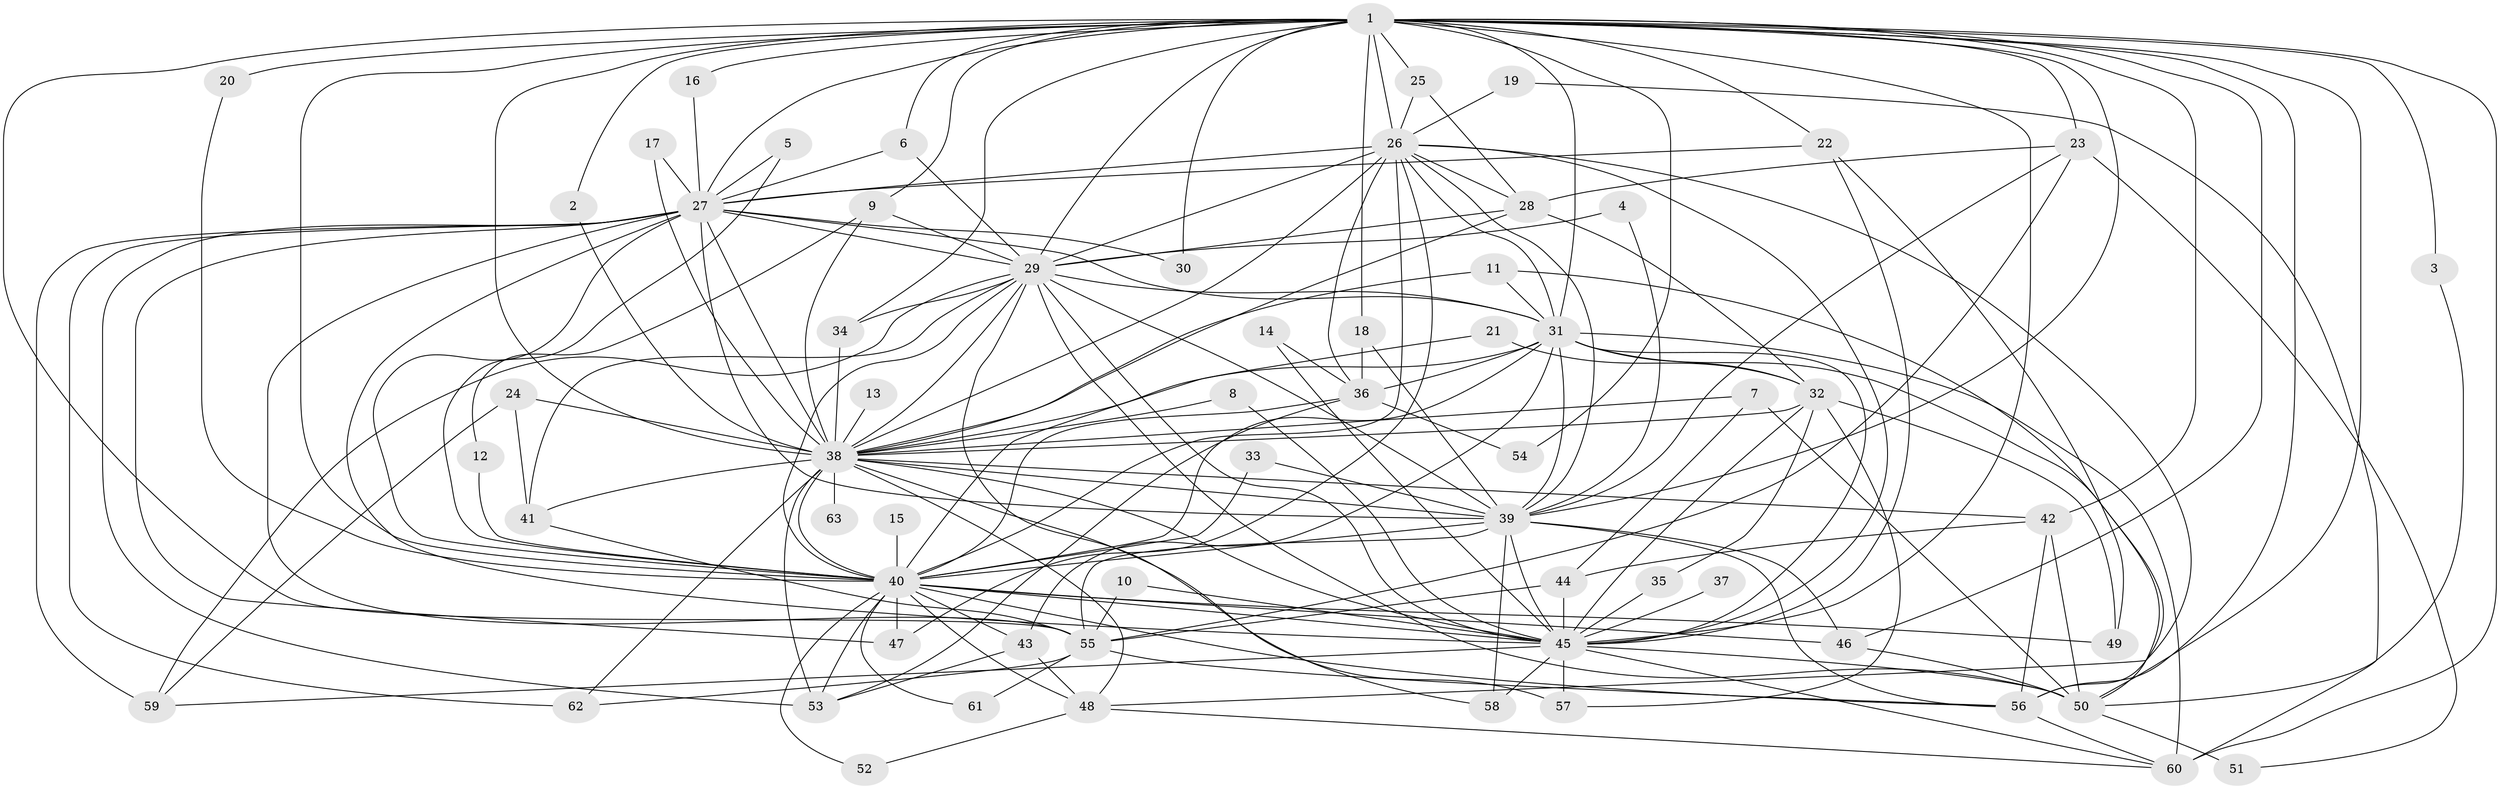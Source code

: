 // original degree distribution, {20: 0.007936507936507936, 23: 0.007936507936507936, 32: 0.007936507936507936, 17: 0.007936507936507936, 21: 0.015873015873015872, 29: 0.007936507936507936, 26: 0.007936507936507936, 16: 0.015873015873015872, 9: 0.007936507936507936, 5: 0.023809523809523808, 6: 0.031746031746031744, 3: 0.23809523809523808, 2: 0.49206349206349204, 4: 0.1111111111111111, 7: 0.007936507936507936, 8: 0.007936507936507936}
// Generated by graph-tools (version 1.1) at 2025/25/03/09/25 03:25:43]
// undirected, 63 vertices, 180 edges
graph export_dot {
graph [start="1"]
  node [color=gray90,style=filled];
  1;
  2;
  3;
  4;
  5;
  6;
  7;
  8;
  9;
  10;
  11;
  12;
  13;
  14;
  15;
  16;
  17;
  18;
  19;
  20;
  21;
  22;
  23;
  24;
  25;
  26;
  27;
  28;
  29;
  30;
  31;
  32;
  33;
  34;
  35;
  36;
  37;
  38;
  39;
  40;
  41;
  42;
  43;
  44;
  45;
  46;
  47;
  48;
  49;
  50;
  51;
  52;
  53;
  54;
  55;
  56;
  57;
  58;
  59;
  60;
  61;
  62;
  63;
  1 -- 2 [weight=1.0];
  1 -- 3 [weight=1.0];
  1 -- 6 [weight=1.0];
  1 -- 9 [weight=1.0];
  1 -- 16 [weight=1.0];
  1 -- 18 [weight=2.0];
  1 -- 20 [weight=1.0];
  1 -- 22 [weight=1.0];
  1 -- 23 [weight=2.0];
  1 -- 25 [weight=1.0];
  1 -- 26 [weight=2.0];
  1 -- 27 [weight=2.0];
  1 -- 29 [weight=2.0];
  1 -- 30 [weight=1.0];
  1 -- 31 [weight=2.0];
  1 -- 34 [weight=1.0];
  1 -- 38 [weight=3.0];
  1 -- 39 [weight=2.0];
  1 -- 40 [weight=3.0];
  1 -- 42 [weight=2.0];
  1 -- 45 [weight=3.0];
  1 -- 46 [weight=1.0];
  1 -- 50 [weight=1.0];
  1 -- 54 [weight=1.0];
  1 -- 55 [weight=1.0];
  1 -- 56 [weight=1.0];
  1 -- 60 [weight=1.0];
  2 -- 38 [weight=1.0];
  3 -- 50 [weight=1.0];
  4 -- 29 [weight=1.0];
  4 -- 39 [weight=1.0];
  5 -- 27 [weight=1.0];
  5 -- 40 [weight=1.0];
  6 -- 27 [weight=1.0];
  6 -- 29 [weight=1.0];
  7 -- 38 [weight=1.0];
  7 -- 44 [weight=1.0];
  7 -- 50 [weight=1.0];
  8 -- 38 [weight=1.0];
  8 -- 45 [weight=1.0];
  9 -- 12 [weight=1.0];
  9 -- 29 [weight=1.0];
  9 -- 38 [weight=1.0];
  10 -- 45 [weight=1.0];
  10 -- 55 [weight=1.0];
  11 -- 31 [weight=2.0];
  11 -- 38 [weight=1.0];
  11 -- 56 [weight=1.0];
  12 -- 40 [weight=1.0];
  13 -- 38 [weight=2.0];
  14 -- 36 [weight=1.0];
  14 -- 45 [weight=1.0];
  15 -- 40 [weight=1.0];
  16 -- 27 [weight=1.0];
  17 -- 27 [weight=1.0];
  17 -- 38 [weight=1.0];
  18 -- 36 [weight=1.0];
  18 -- 39 [weight=1.0];
  19 -- 26 [weight=1.0];
  19 -- 60 [weight=1.0];
  20 -- 40 [weight=1.0];
  21 -- 32 [weight=1.0];
  21 -- 40 [weight=1.0];
  22 -- 27 [weight=1.0];
  22 -- 45 [weight=1.0];
  22 -- 49 [weight=1.0];
  23 -- 28 [weight=1.0];
  23 -- 39 [weight=1.0];
  23 -- 51 [weight=1.0];
  23 -- 55 [weight=1.0];
  24 -- 38 [weight=2.0];
  24 -- 41 [weight=1.0];
  24 -- 59 [weight=1.0];
  25 -- 26 [weight=1.0];
  25 -- 28 [weight=1.0];
  26 -- 27 [weight=1.0];
  26 -- 28 [weight=1.0];
  26 -- 29 [weight=2.0];
  26 -- 31 [weight=1.0];
  26 -- 36 [weight=1.0];
  26 -- 38 [weight=1.0];
  26 -- 39 [weight=1.0];
  26 -- 40 [weight=1.0];
  26 -- 45 [weight=1.0];
  26 -- 47 [weight=1.0];
  26 -- 48 [weight=1.0];
  27 -- 29 [weight=1.0];
  27 -- 30 [weight=1.0];
  27 -- 31 [weight=1.0];
  27 -- 38 [weight=1.0];
  27 -- 39 [weight=2.0];
  27 -- 40 [weight=1.0];
  27 -- 45 [weight=2.0];
  27 -- 47 [weight=1.0];
  27 -- 53 [weight=1.0];
  27 -- 55 [weight=1.0];
  27 -- 59 [weight=1.0];
  27 -- 62 [weight=1.0];
  28 -- 29 [weight=1.0];
  28 -- 32 [weight=1.0];
  28 -- 38 [weight=1.0];
  29 -- 31 [weight=1.0];
  29 -- 34 [weight=2.0];
  29 -- 38 [weight=1.0];
  29 -- 39 [weight=1.0];
  29 -- 40 [weight=1.0];
  29 -- 41 [weight=2.0];
  29 -- 45 [weight=1.0];
  29 -- 50 [weight=1.0];
  29 -- 58 [weight=1.0];
  29 -- 59 [weight=1.0];
  31 -- 32 [weight=1.0];
  31 -- 36 [weight=1.0];
  31 -- 38 [weight=2.0];
  31 -- 39 [weight=1.0];
  31 -- 40 [weight=1.0];
  31 -- 43 [weight=1.0];
  31 -- 45 [weight=2.0];
  31 -- 50 [weight=1.0];
  31 -- 60 [weight=1.0];
  32 -- 35 [weight=1.0];
  32 -- 38 [weight=1.0];
  32 -- 45 [weight=1.0];
  32 -- 49 [weight=1.0];
  32 -- 57 [weight=1.0];
  33 -- 39 [weight=1.0];
  33 -- 40 [weight=1.0];
  34 -- 38 [weight=1.0];
  35 -- 45 [weight=1.0];
  36 -- 40 [weight=2.0];
  36 -- 53 [weight=1.0];
  36 -- 54 [weight=1.0];
  37 -- 45 [weight=1.0];
  38 -- 39 [weight=1.0];
  38 -- 40 [weight=1.0];
  38 -- 41 [weight=1.0];
  38 -- 42 [weight=1.0];
  38 -- 45 [weight=1.0];
  38 -- 48 [weight=1.0];
  38 -- 53 [weight=1.0];
  38 -- 57 [weight=1.0];
  38 -- 62 [weight=2.0];
  38 -- 63 [weight=2.0];
  39 -- 40 [weight=1.0];
  39 -- 45 [weight=1.0];
  39 -- 46 [weight=1.0];
  39 -- 55 [weight=1.0];
  39 -- 56 [weight=1.0];
  39 -- 58 [weight=1.0];
  40 -- 43 [weight=1.0];
  40 -- 45 [weight=1.0];
  40 -- 46 [weight=1.0];
  40 -- 47 [weight=2.0];
  40 -- 48 [weight=1.0];
  40 -- 49 [weight=1.0];
  40 -- 52 [weight=1.0];
  40 -- 53 [weight=1.0];
  40 -- 56 [weight=1.0];
  40 -- 61 [weight=1.0];
  41 -- 55 [weight=1.0];
  42 -- 44 [weight=1.0];
  42 -- 50 [weight=1.0];
  42 -- 56 [weight=1.0];
  43 -- 48 [weight=1.0];
  43 -- 53 [weight=1.0];
  44 -- 45 [weight=1.0];
  44 -- 55 [weight=1.0];
  45 -- 50 [weight=1.0];
  45 -- 57 [weight=1.0];
  45 -- 58 [weight=2.0];
  45 -- 59 [weight=1.0];
  45 -- 60 [weight=1.0];
  46 -- 50 [weight=1.0];
  48 -- 52 [weight=1.0];
  48 -- 60 [weight=1.0];
  50 -- 51 [weight=1.0];
  55 -- 56 [weight=1.0];
  55 -- 61 [weight=1.0];
  55 -- 62 [weight=1.0];
  56 -- 60 [weight=1.0];
}
